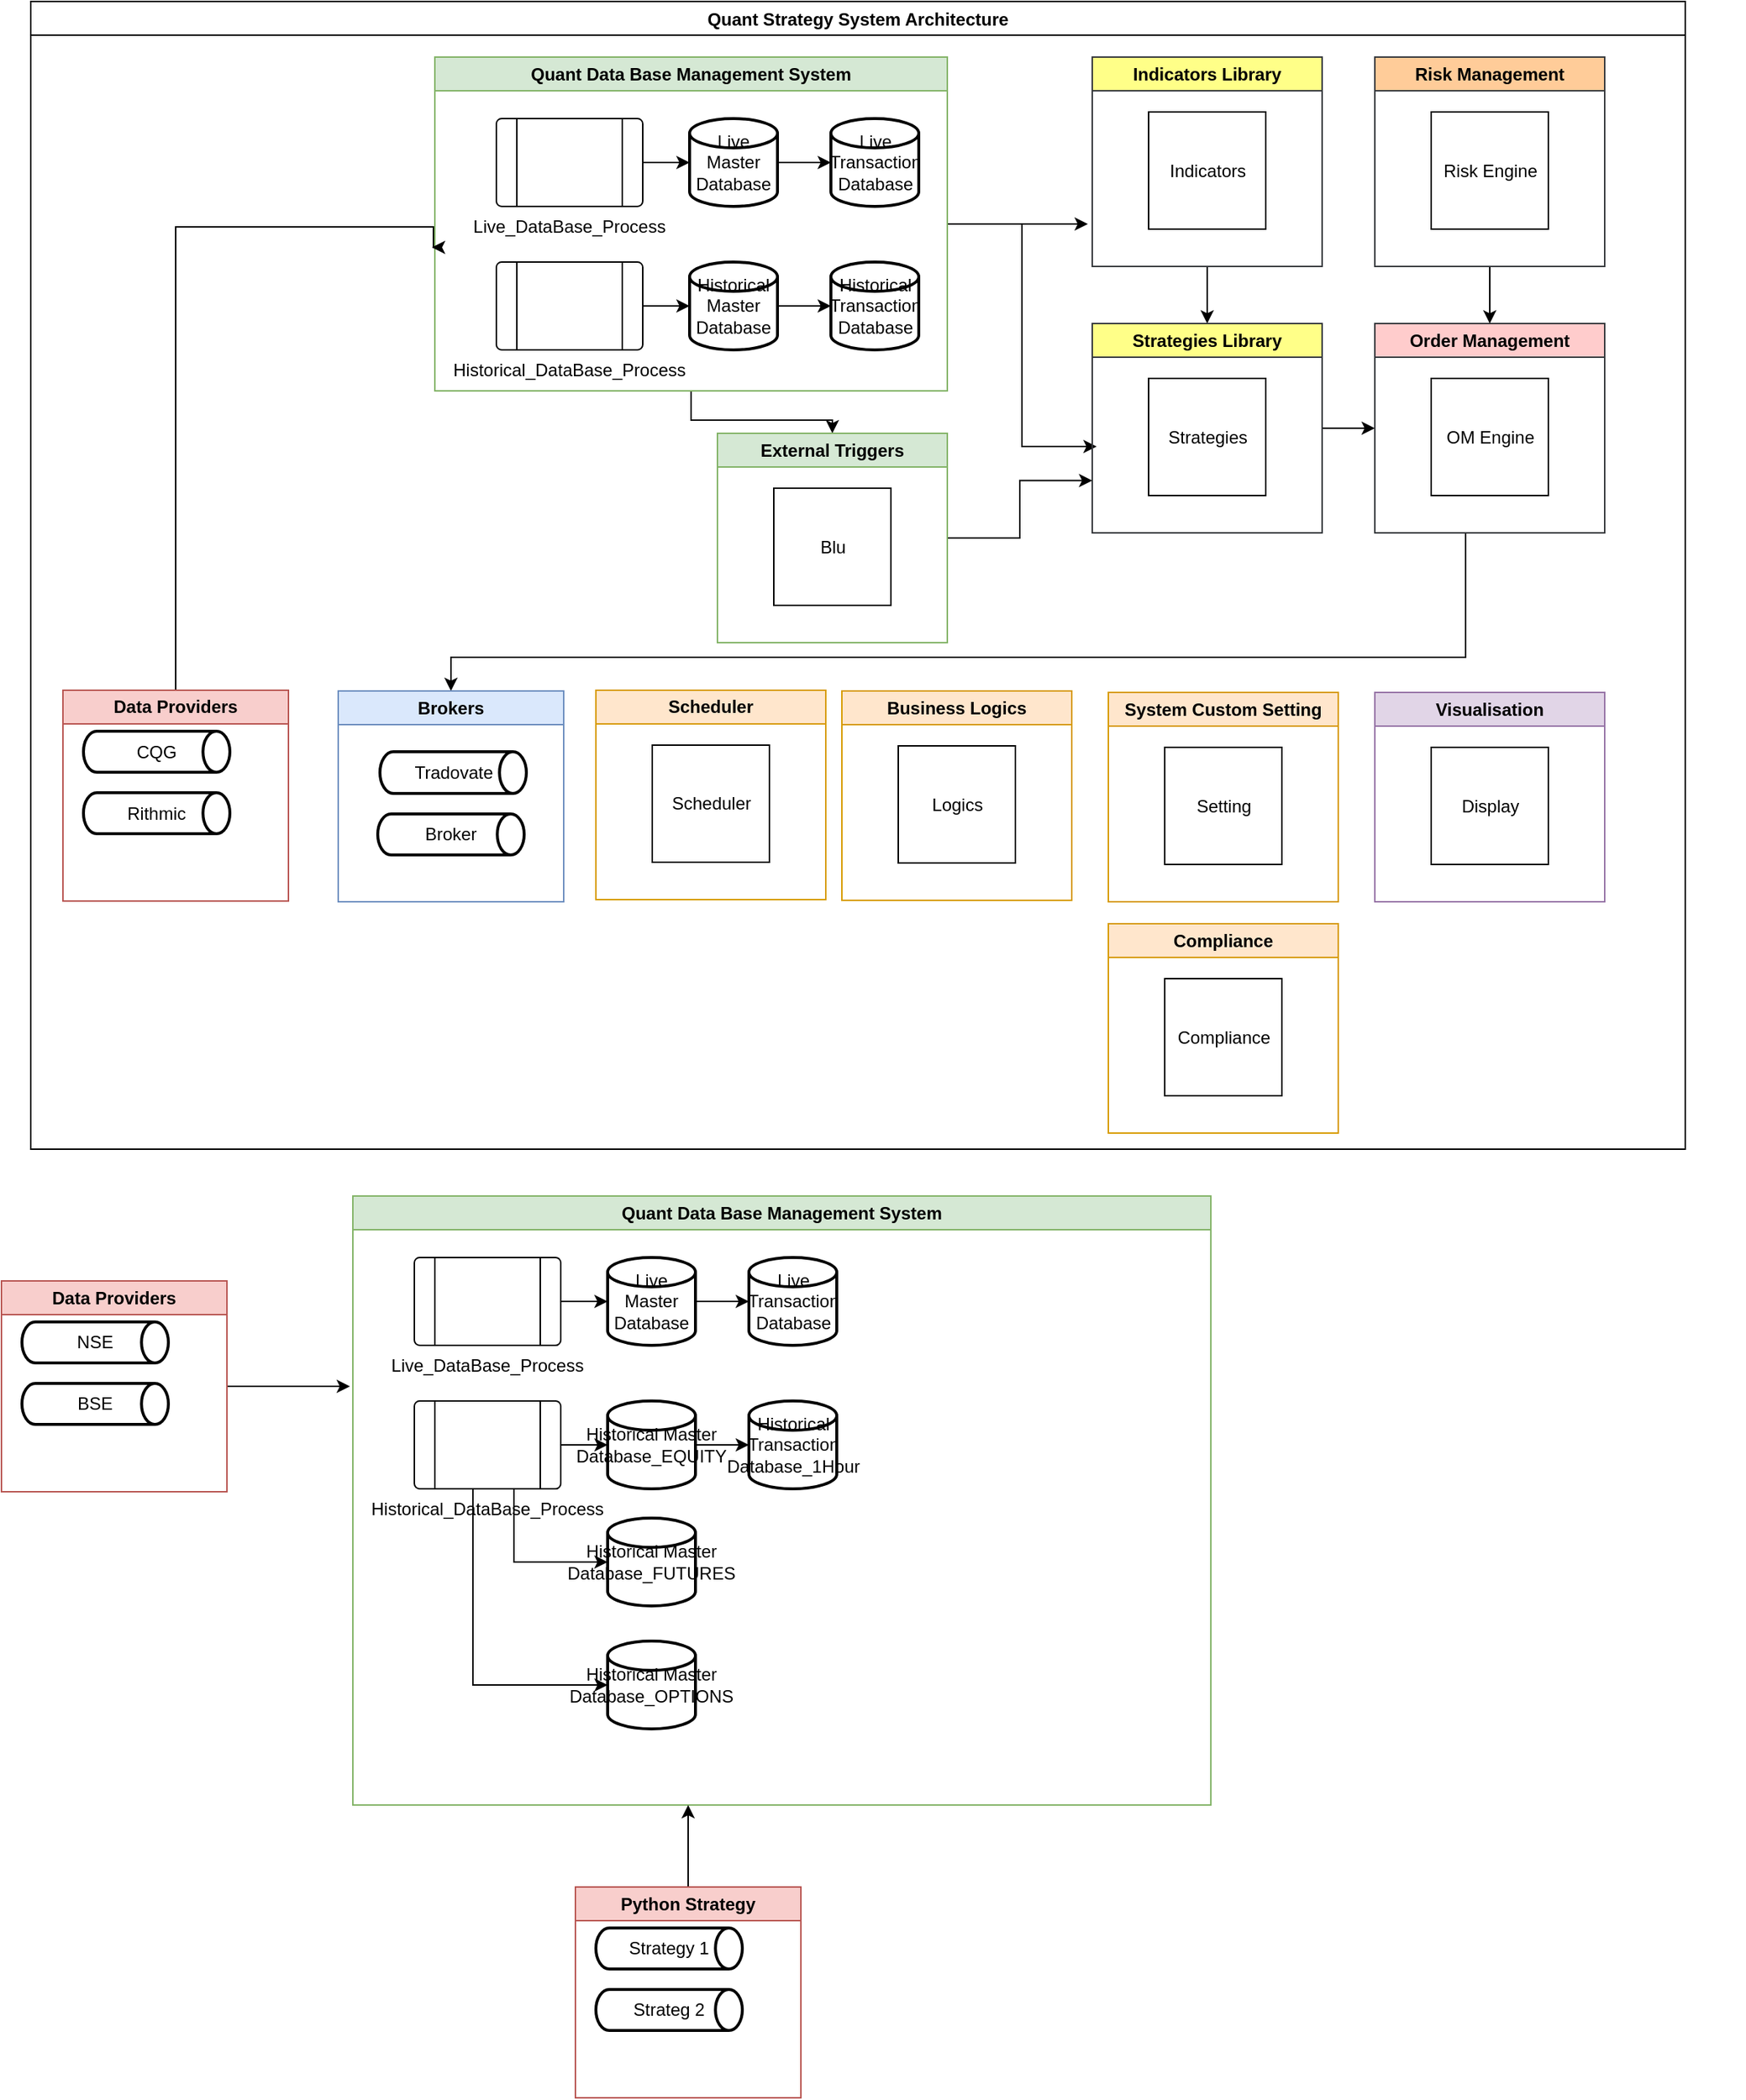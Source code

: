 <mxfile version="21.6.6" type="device" pages="2">
  <diagram name="Page-1" id="z9NtQODFIyljDie6RF3s">
    <mxGraphModel dx="4638" dy="-1395" grid="1" gridSize="14" guides="1" tooltips="1" connect="1" arrows="1" fold="1" page="1" pageScale="1" pageWidth="1169" pageHeight="827" background="none" math="0" shadow="0">
      <root>
        <mxCell id="0" />
        <mxCell id="1" parent="0" />
        <mxCell id="4JMybBDm6BOdl77V-tjp-167" value="Quant Strategy System Architecture" style="swimlane;startSize=23;" parent="1" vertex="1">
          <mxGeometry x="-2318" y="2492" width="1130" height="784" as="geometry" />
        </mxCell>
        <mxCell id="_GVqf8RYyxCbVGc19PC3-47" style="edgeStyle=elbowEdgeStyle;rounded=0;orthogonalLoop=1;jettySize=auto;html=1;exitX=1;exitY=0.5;exitDx=0;exitDy=0;" parent="4JMybBDm6BOdl77V-tjp-167" source="_GVqf8RYyxCbVGc19PC3-64" edge="1">
          <mxGeometry relative="1" as="geometry">
            <mxPoint x="728" y="304" as="targetPoint" />
            <mxPoint x="616" y="167" as="sourcePoint" />
          </mxGeometry>
        </mxCell>
        <mxCell id="_GVqf8RYyxCbVGc19PC3-46" style="edgeStyle=orthogonalEdgeStyle;rounded=0;orthogonalLoop=1;jettySize=auto;html=1;entryX=0.5;entryY=0;entryDx=0;entryDy=0;" parent="4JMybBDm6BOdl77V-tjp-167" source="_GVqf8RYyxCbVGc19PC3-41" target="_GVqf8RYyxCbVGc19PC3-44" edge="1">
          <mxGeometry relative="1" as="geometry" />
        </mxCell>
        <mxCell id="_GVqf8RYyxCbVGc19PC3-41" value="Indicators Library" style="swimlane;whiteSpace=wrap;html=1;fillColor=#ffff88;strokeColor=#36393d;" parent="4JMybBDm6BOdl77V-tjp-167" vertex="1">
          <mxGeometry x="725" y="38" width="157" height="143" as="geometry" />
        </mxCell>
        <mxCell id="_GVqf8RYyxCbVGc19PC3-42" value="Indicators" style="whiteSpace=wrap;html=1;aspect=fixed;" parent="_GVqf8RYyxCbVGc19PC3-41" vertex="1">
          <mxGeometry x="38.5" y="37.5" width="80" height="80" as="geometry" />
        </mxCell>
        <mxCell id="_GVqf8RYyxCbVGc19PC3-53" style="edgeStyle=orthogonalEdgeStyle;rounded=0;orthogonalLoop=1;jettySize=auto;html=1;entryX=0;entryY=0.5;entryDx=0;entryDy=0;" parent="4JMybBDm6BOdl77V-tjp-167" source="_GVqf8RYyxCbVGc19PC3-44" target="_GVqf8RYyxCbVGc19PC3-48" edge="1">
          <mxGeometry relative="1" as="geometry" />
        </mxCell>
        <mxCell id="_GVqf8RYyxCbVGc19PC3-44" value="Strategies Library" style="swimlane;whiteSpace=wrap;html=1;fillColor=#ffff88;strokeColor=#36393d;" parent="4JMybBDm6BOdl77V-tjp-167" vertex="1">
          <mxGeometry x="725" y="220" width="157" height="143" as="geometry" />
        </mxCell>
        <mxCell id="_GVqf8RYyxCbVGc19PC3-45" value="Strategies" style="whiteSpace=wrap;html=1;aspect=fixed;" parent="_GVqf8RYyxCbVGc19PC3-44" vertex="1">
          <mxGeometry x="38.5" y="37.5" width="80" height="80" as="geometry" />
        </mxCell>
        <mxCell id="_GVqf8RYyxCbVGc19PC3-68" style="edgeStyle=orthogonalEdgeStyle;rounded=0;orthogonalLoop=1;jettySize=auto;html=1;entryX=0.5;entryY=0;entryDx=0;entryDy=0;" parent="4JMybBDm6BOdl77V-tjp-167" source="_GVqf8RYyxCbVGc19PC3-48" target="_GVqf8RYyxCbVGc19PC3-66" edge="1">
          <mxGeometry relative="1" as="geometry">
            <Array as="points">
              <mxPoint x="980" y="448" />
              <mxPoint x="287" y="448" />
            </Array>
          </mxGeometry>
        </mxCell>
        <mxCell id="_GVqf8RYyxCbVGc19PC3-48" value="Order Management" style="swimlane;whiteSpace=wrap;html=1;fillColor=#ffcccc;strokeColor=#36393d;" parent="4JMybBDm6BOdl77V-tjp-167" vertex="1">
          <mxGeometry x="918" y="220" width="157" height="143" as="geometry" />
        </mxCell>
        <mxCell id="_GVqf8RYyxCbVGc19PC3-49" value="OM Engine" style="whiteSpace=wrap;html=1;aspect=fixed;" parent="_GVqf8RYyxCbVGc19PC3-48" vertex="1">
          <mxGeometry x="38.5" y="37.5" width="80" height="80" as="geometry" />
        </mxCell>
        <mxCell id="_GVqf8RYyxCbVGc19PC3-54" style="edgeStyle=orthogonalEdgeStyle;rounded=0;orthogonalLoop=1;jettySize=auto;html=1;entryX=0.5;entryY=0;entryDx=0;entryDy=0;" parent="4JMybBDm6BOdl77V-tjp-167" source="_GVqf8RYyxCbVGc19PC3-50" target="_GVqf8RYyxCbVGc19PC3-48" edge="1">
          <mxGeometry relative="1" as="geometry" />
        </mxCell>
        <mxCell id="_GVqf8RYyxCbVGc19PC3-50" value="Risk Management" style="swimlane;whiteSpace=wrap;html=1;fillColor=#ffcc99;strokeColor=#36393d;" parent="4JMybBDm6BOdl77V-tjp-167" vertex="1">
          <mxGeometry x="918" y="38" width="157" height="143" as="geometry" />
        </mxCell>
        <mxCell id="_GVqf8RYyxCbVGc19PC3-51" value="Risk Engine" style="whiteSpace=wrap;html=1;aspect=fixed;" parent="_GVqf8RYyxCbVGc19PC3-50" vertex="1">
          <mxGeometry x="38.5" y="37.5" width="80" height="80" as="geometry" />
        </mxCell>
        <mxCell id="_GVqf8RYyxCbVGc19PC3-63" style="edgeStyle=orthogonalEdgeStyle;rounded=0;orthogonalLoop=1;jettySize=auto;html=1;entryX=0;entryY=0.75;entryDx=0;entryDy=0;" parent="4JMybBDm6BOdl77V-tjp-167" source="_GVqf8RYyxCbVGc19PC3-61" target="_GVqf8RYyxCbVGc19PC3-44" edge="1">
          <mxGeometry relative="1" as="geometry" />
        </mxCell>
        <mxCell id="3FVzlR5ZUDFUJ7q7D7i5-4" style="edgeStyle=orthogonalEdgeStyle;rounded=0;orthogonalLoop=1;jettySize=auto;html=1;" parent="4JMybBDm6BOdl77V-tjp-167" source="_GVqf8RYyxCbVGc19PC3-64" edge="1">
          <mxGeometry relative="1" as="geometry">
            <mxPoint x="722" y="152" as="targetPoint" />
          </mxGeometry>
        </mxCell>
        <mxCell id="3FVzlR5ZUDFUJ7q7D7i5-5" style="edgeStyle=orthogonalEdgeStyle;rounded=0;orthogonalLoop=1;jettySize=auto;html=1;" parent="4JMybBDm6BOdl77V-tjp-167" source="_GVqf8RYyxCbVGc19PC3-64" target="_GVqf8RYyxCbVGc19PC3-61" edge="1">
          <mxGeometry relative="1" as="geometry" />
        </mxCell>
        <mxCell id="_GVqf8RYyxCbVGc19PC3-64" value="Quant Data Base Management System" style="swimlane;whiteSpace=wrap;html=1;fillColor=#d5e8d4;strokeColor=#82b366;" parent="4JMybBDm6BOdl77V-tjp-167" vertex="1">
          <mxGeometry x="276" y="38" width="350" height="228" as="geometry" />
        </mxCell>
        <mxCell id="_GVqf8RYyxCbVGc19PC3-1" value="Historical Master Database" style="strokeWidth=2;html=1;shape=mxgraph.flowchart.database;whiteSpace=wrap;" parent="_GVqf8RYyxCbVGc19PC3-64" vertex="1">
          <mxGeometry x="174" y="140" width="60" height="60" as="geometry" />
        </mxCell>
        <mxCell id="_GVqf8RYyxCbVGc19PC3-3" style="edgeStyle=orthogonalEdgeStyle;rounded=0;orthogonalLoop=1;jettySize=auto;html=1;" parent="_GVqf8RYyxCbVGc19PC3-64" source="_GVqf8RYyxCbVGc19PC3-2" target="_GVqf8RYyxCbVGc19PC3-1" edge="1">
          <mxGeometry relative="1" as="geometry" />
        </mxCell>
        <mxCell id="_GVqf8RYyxCbVGc19PC3-2" value="Historical_DataBase_Process" style="verticalLabelPosition=bottom;verticalAlign=top;html=1;shape=process;whiteSpace=wrap;rounded=1;size=0.14;arcSize=6;" parent="_GVqf8RYyxCbVGc19PC3-64" vertex="1">
          <mxGeometry x="42" y="140" width="100" height="60" as="geometry" />
        </mxCell>
        <mxCell id="_GVqf8RYyxCbVGc19PC3-4" value="Historical Transaction Database" style="strokeWidth=2;html=1;shape=mxgraph.flowchart.database;whiteSpace=wrap;" parent="_GVqf8RYyxCbVGc19PC3-64" vertex="1">
          <mxGeometry x="270.5" y="140" width="60" height="60" as="geometry" />
        </mxCell>
        <mxCell id="_GVqf8RYyxCbVGc19PC3-5" style="edgeStyle=orthogonalEdgeStyle;rounded=0;orthogonalLoop=1;jettySize=auto;html=1;" parent="_GVqf8RYyxCbVGc19PC3-64" source="_GVqf8RYyxCbVGc19PC3-1" target="_GVqf8RYyxCbVGc19PC3-4" edge="1">
          <mxGeometry relative="1" as="geometry" />
        </mxCell>
        <mxCell id="_GVqf8RYyxCbVGc19PC3-10" value="Live Master Database" style="strokeWidth=2;html=1;shape=mxgraph.flowchart.database;whiteSpace=wrap;" parent="_GVqf8RYyxCbVGc19PC3-64" vertex="1">
          <mxGeometry x="174" y="42" width="60" height="60" as="geometry" />
        </mxCell>
        <mxCell id="_GVqf8RYyxCbVGc19PC3-16" style="edgeStyle=orthogonalEdgeStyle;rounded=0;orthogonalLoop=1;jettySize=auto;html=1;" parent="_GVqf8RYyxCbVGc19PC3-64" source="_GVqf8RYyxCbVGc19PC3-11" target="_GVqf8RYyxCbVGc19PC3-10" edge="1">
          <mxGeometry relative="1" as="geometry" />
        </mxCell>
        <mxCell id="_GVqf8RYyxCbVGc19PC3-11" value="Live_DataBase_Process" style="verticalLabelPosition=bottom;verticalAlign=top;html=1;shape=process;whiteSpace=wrap;rounded=1;size=0.14;arcSize=6;" parent="_GVqf8RYyxCbVGc19PC3-64" vertex="1">
          <mxGeometry x="42" y="42" width="100" height="60" as="geometry" />
        </mxCell>
        <mxCell id="_GVqf8RYyxCbVGc19PC3-12" value="Live Transaction Database" style="strokeWidth=2;html=1;shape=mxgraph.flowchart.database;whiteSpace=wrap;" parent="_GVqf8RYyxCbVGc19PC3-64" vertex="1">
          <mxGeometry x="270.5" y="42" width="60" height="60" as="geometry" />
        </mxCell>
        <mxCell id="_GVqf8RYyxCbVGc19PC3-17" style="edgeStyle=orthogonalEdgeStyle;rounded=0;orthogonalLoop=1;jettySize=auto;html=1;" parent="_GVqf8RYyxCbVGc19PC3-64" source="_GVqf8RYyxCbVGc19PC3-10" target="_GVqf8RYyxCbVGc19PC3-12" edge="1">
          <mxGeometry relative="1" as="geometry" />
        </mxCell>
        <mxCell id="_GVqf8RYyxCbVGc19PC3-59" value="Visualisation" style="swimlane;whiteSpace=wrap;html=1;fillColor=#e1d5e7;strokeColor=#9673a6;" parent="4JMybBDm6BOdl77V-tjp-167" vertex="1">
          <mxGeometry x="918" y="472" width="157" height="143" as="geometry" />
        </mxCell>
        <mxCell id="_GVqf8RYyxCbVGc19PC3-60" value="Display" style="whiteSpace=wrap;html=1;aspect=fixed;" parent="_GVqf8RYyxCbVGc19PC3-59" vertex="1">
          <mxGeometry x="38.5" y="37.5" width="80" height="80" as="geometry" />
        </mxCell>
        <mxCell id="_GVqf8RYyxCbVGc19PC3-61" value="External Triggers" style="swimlane;whiteSpace=wrap;html=1;fillColor=#d5e8d4;strokeColor=#82b366;" parent="4JMybBDm6BOdl77V-tjp-167" vertex="1">
          <mxGeometry x="469" y="295" width="157" height="143" as="geometry" />
        </mxCell>
        <mxCell id="_GVqf8RYyxCbVGc19PC3-62" value="Blu" style="whiteSpace=wrap;html=1;aspect=fixed;" parent="_GVqf8RYyxCbVGc19PC3-61" vertex="1">
          <mxGeometry x="38.5" y="37.5" width="80" height="80" as="geometry" />
        </mxCell>
        <mxCell id="_GVqf8RYyxCbVGc19PC3-66" value="Brokers" style="swimlane;whiteSpace=wrap;html=1;fillColor=#dae8fc;strokeColor=#6c8ebf;" parent="4JMybBDm6BOdl77V-tjp-167" vertex="1">
          <mxGeometry x="210" y="471" width="154" height="144" as="geometry" />
        </mxCell>
        <mxCell id="_GVqf8RYyxCbVGc19PC3-55" value="Tradovate" style="strokeWidth=2;html=1;shape=mxgraph.flowchart.direct_data;whiteSpace=wrap;" parent="_GVqf8RYyxCbVGc19PC3-66" vertex="1">
          <mxGeometry x="28.5" y="41.5" width="100" height="28.5" as="geometry" />
        </mxCell>
        <mxCell id="_GVqf8RYyxCbVGc19PC3-57" value="Broker" style="strokeWidth=2;html=1;shape=mxgraph.flowchart.direct_data;whiteSpace=wrap;" parent="_GVqf8RYyxCbVGc19PC3-66" vertex="1">
          <mxGeometry x="27" y="84" width="100" height="28" as="geometry" />
        </mxCell>
        <mxCell id="akV4WqQ1BP_SW6hlo0sK-1" value="System Custom Setting" style="swimlane;whiteSpace=wrap;html=1;fillColor=#ffe6cc;strokeColor=#d79b00;" parent="4JMybBDm6BOdl77V-tjp-167" vertex="1">
          <mxGeometry x="736" y="472" width="157" height="143" as="geometry" />
        </mxCell>
        <mxCell id="akV4WqQ1BP_SW6hlo0sK-2" value="Setting" style="whiteSpace=wrap;html=1;aspect=fixed;" parent="akV4WqQ1BP_SW6hlo0sK-1" vertex="1">
          <mxGeometry x="38.5" y="37.5" width="80" height="80" as="geometry" />
        </mxCell>
        <mxCell id="0IsaKIomLZpJ_qxs0NwQ-2" style="edgeStyle=orthogonalEdgeStyle;rounded=0;orthogonalLoop=1;jettySize=auto;html=1;" parent="4JMybBDm6BOdl77V-tjp-167" source="3FVzlR5ZUDFUJ7q7D7i5-1" edge="1">
          <mxGeometry relative="1" as="geometry">
            <mxPoint x="274" y="168" as="targetPoint" />
            <Array as="points">
              <mxPoint x="99" y="154" />
              <mxPoint x="275" y="154" />
            </Array>
          </mxGeometry>
        </mxCell>
        <mxCell id="3FVzlR5ZUDFUJ7q7D7i5-1" value="Data Providers" style="swimlane;whiteSpace=wrap;html=1;fillColor=#f8cecc;strokeColor=#b85450;" parent="4JMybBDm6BOdl77V-tjp-167" vertex="1">
          <mxGeometry x="22" y="470.5" width="154" height="144" as="geometry" />
        </mxCell>
        <mxCell id="_GVqf8RYyxCbVGc19PC3-6" value="CQG" style="strokeWidth=2;html=1;shape=mxgraph.flowchart.direct_data;whiteSpace=wrap;" parent="3FVzlR5ZUDFUJ7q7D7i5-1" vertex="1">
          <mxGeometry x="14" y="28" width="100" height="28" as="geometry" />
        </mxCell>
        <mxCell id="_GVqf8RYyxCbVGc19PC3-8" value="Rithmic" style="strokeWidth=2;html=1;shape=mxgraph.flowchart.direct_data;whiteSpace=wrap;" parent="3FVzlR5ZUDFUJ7q7D7i5-1" vertex="1">
          <mxGeometry x="14" y="70" width="100" height="28" as="geometry" />
        </mxCell>
        <mxCell id="nXRBeac7oMy2U-mmuYOk-1" value="Business Logics" style="swimlane;whiteSpace=wrap;html=1;fillColor=#ffe6cc;strokeColor=#d79b00;" parent="4JMybBDm6BOdl77V-tjp-167" vertex="1">
          <mxGeometry x="554" y="471" width="157" height="143" as="geometry" />
        </mxCell>
        <mxCell id="nXRBeac7oMy2U-mmuYOk-2" value="Logics" style="whiteSpace=wrap;html=1;aspect=fixed;" parent="nXRBeac7oMy2U-mmuYOk-1" vertex="1">
          <mxGeometry x="38.5" y="37.5" width="80" height="80" as="geometry" />
        </mxCell>
        <mxCell id="IDcKH-9WLxnEUTBFkqlo-1" value="Scheduler" style="swimlane;whiteSpace=wrap;html=1;fillColor=#ffe6cc;strokeColor=#d79b00;" parent="4JMybBDm6BOdl77V-tjp-167" vertex="1">
          <mxGeometry x="386" y="470.5" width="157" height="143" as="geometry" />
        </mxCell>
        <mxCell id="IDcKH-9WLxnEUTBFkqlo-2" value="Scheduler" style="whiteSpace=wrap;html=1;aspect=fixed;" parent="IDcKH-9WLxnEUTBFkqlo-1" vertex="1">
          <mxGeometry x="38.5" y="37.5" width="80" height="80" as="geometry" />
        </mxCell>
        <mxCell id="RiKsR0NbNfb3WAAUQh36-1" value="Compliance" style="swimlane;whiteSpace=wrap;html=1;fillColor=#ffe6cc;strokeColor=#d79b00;" vertex="1" parent="4JMybBDm6BOdl77V-tjp-167">
          <mxGeometry x="736" y="630" width="157" height="143" as="geometry" />
        </mxCell>
        <mxCell id="RiKsR0NbNfb3WAAUQh36-2" value="Compliance" style="whiteSpace=wrap;html=1;aspect=fixed;" vertex="1" parent="RiKsR0NbNfb3WAAUQh36-1">
          <mxGeometry x="38.5" y="37.5" width="80" height="80" as="geometry" />
        </mxCell>
        <mxCell id="HpHKUU7vPVcB2ItyAuGB-20" style="edgeStyle=orthogonalEdgeStyle;rounded=0;orthogonalLoop=1;jettySize=auto;html=1;exitX=0.5;exitY=1;exitDx=0;exitDy=0;" parent="1" edge="1">
          <mxGeometry relative="1" as="geometry">
            <mxPoint x="-1156" y="3531.5" as="sourcePoint" />
            <mxPoint x="-1156" y="3531.5" as="targetPoint" />
          </mxGeometry>
        </mxCell>
        <mxCell id="0IsaKIomLZpJ_qxs0NwQ-3" value="Quant Data Base Management System" style="swimlane;whiteSpace=wrap;html=1;fillColor=#d5e8d4;strokeColor=#82b366;" parent="1" vertex="1">
          <mxGeometry x="-2098" y="3308" width="586" height="416" as="geometry" />
        </mxCell>
        <mxCell id="0IsaKIomLZpJ_qxs0NwQ-4" value="Historical Master Database_EQUITY" style="strokeWidth=2;html=1;shape=mxgraph.flowchart.database;whiteSpace=wrap;" parent="0IsaKIomLZpJ_qxs0NwQ-3" vertex="1">
          <mxGeometry x="174" y="140" width="60" height="60" as="geometry" />
        </mxCell>
        <mxCell id="0IsaKIomLZpJ_qxs0NwQ-5" style="edgeStyle=orthogonalEdgeStyle;rounded=0;orthogonalLoop=1;jettySize=auto;html=1;" parent="0IsaKIomLZpJ_qxs0NwQ-3" source="0IsaKIomLZpJ_qxs0NwQ-6" target="0IsaKIomLZpJ_qxs0NwQ-4" edge="1">
          <mxGeometry relative="1" as="geometry" />
        </mxCell>
        <mxCell id="0IsaKIomLZpJ_qxs0NwQ-19" style="edgeStyle=orthogonalEdgeStyle;rounded=0;orthogonalLoop=1;jettySize=auto;html=1;" parent="0IsaKIomLZpJ_qxs0NwQ-3" source="0IsaKIomLZpJ_qxs0NwQ-6" target="0IsaKIomLZpJ_qxs0NwQ-17" edge="1">
          <mxGeometry relative="1" as="geometry">
            <mxPoint x="92" y="262" as="targetPoint" />
            <Array as="points">
              <mxPoint x="110" y="250" />
            </Array>
          </mxGeometry>
        </mxCell>
        <mxCell id="0IsaKIomLZpJ_qxs0NwQ-20" style="edgeStyle=orthogonalEdgeStyle;rounded=0;orthogonalLoop=1;jettySize=auto;html=1;" parent="0IsaKIomLZpJ_qxs0NwQ-3" source="0IsaKIomLZpJ_qxs0NwQ-6" target="0IsaKIomLZpJ_qxs0NwQ-18" edge="1">
          <mxGeometry relative="1" as="geometry">
            <mxPoint x="92" y="360" as="targetPoint" />
            <Array as="points">
              <mxPoint x="82" y="334" />
            </Array>
          </mxGeometry>
        </mxCell>
        <mxCell id="0IsaKIomLZpJ_qxs0NwQ-6" value="Historical_DataBase_Process" style="verticalLabelPosition=bottom;verticalAlign=top;html=1;shape=process;whiteSpace=wrap;rounded=1;size=0.14;arcSize=6;" parent="0IsaKIomLZpJ_qxs0NwQ-3" vertex="1">
          <mxGeometry x="42" y="140" width="100" height="60" as="geometry" />
        </mxCell>
        <mxCell id="0IsaKIomLZpJ_qxs0NwQ-7" value="Historical Transaction Database_1Hour" style="strokeWidth=2;html=1;shape=mxgraph.flowchart.database;whiteSpace=wrap;" parent="0IsaKIomLZpJ_qxs0NwQ-3" vertex="1">
          <mxGeometry x="270.5" y="140" width="60" height="60" as="geometry" />
        </mxCell>
        <mxCell id="0IsaKIomLZpJ_qxs0NwQ-8" style="edgeStyle=orthogonalEdgeStyle;rounded=0;orthogonalLoop=1;jettySize=auto;html=1;" parent="0IsaKIomLZpJ_qxs0NwQ-3" source="0IsaKIomLZpJ_qxs0NwQ-4" target="0IsaKIomLZpJ_qxs0NwQ-7" edge="1">
          <mxGeometry relative="1" as="geometry" />
        </mxCell>
        <mxCell id="0IsaKIomLZpJ_qxs0NwQ-9" value="Live Master Database" style="strokeWidth=2;html=1;shape=mxgraph.flowchart.database;whiteSpace=wrap;" parent="0IsaKIomLZpJ_qxs0NwQ-3" vertex="1">
          <mxGeometry x="174" y="42" width="60" height="60" as="geometry" />
        </mxCell>
        <mxCell id="0IsaKIomLZpJ_qxs0NwQ-10" style="edgeStyle=orthogonalEdgeStyle;rounded=0;orthogonalLoop=1;jettySize=auto;html=1;" parent="0IsaKIomLZpJ_qxs0NwQ-3" source="0IsaKIomLZpJ_qxs0NwQ-11" target="0IsaKIomLZpJ_qxs0NwQ-9" edge="1">
          <mxGeometry relative="1" as="geometry" />
        </mxCell>
        <mxCell id="0IsaKIomLZpJ_qxs0NwQ-11" value="Live_DataBase_Process" style="verticalLabelPosition=bottom;verticalAlign=top;html=1;shape=process;whiteSpace=wrap;rounded=1;size=0.14;arcSize=6;" parent="0IsaKIomLZpJ_qxs0NwQ-3" vertex="1">
          <mxGeometry x="42" y="42" width="100" height="60" as="geometry" />
        </mxCell>
        <mxCell id="0IsaKIomLZpJ_qxs0NwQ-12" value="Live Transaction Database" style="strokeWidth=2;html=1;shape=mxgraph.flowchart.database;whiteSpace=wrap;" parent="0IsaKIomLZpJ_qxs0NwQ-3" vertex="1">
          <mxGeometry x="270.5" y="42" width="60" height="60" as="geometry" />
        </mxCell>
        <mxCell id="0IsaKIomLZpJ_qxs0NwQ-13" style="edgeStyle=orthogonalEdgeStyle;rounded=0;orthogonalLoop=1;jettySize=auto;html=1;" parent="0IsaKIomLZpJ_qxs0NwQ-3" source="0IsaKIomLZpJ_qxs0NwQ-9" target="0IsaKIomLZpJ_qxs0NwQ-12" edge="1">
          <mxGeometry relative="1" as="geometry" />
        </mxCell>
        <mxCell id="0IsaKIomLZpJ_qxs0NwQ-17" value="Historical Master Database_FUTURES" style="strokeWidth=2;html=1;shape=mxgraph.flowchart.database;whiteSpace=wrap;" parent="0IsaKIomLZpJ_qxs0NwQ-3" vertex="1">
          <mxGeometry x="174" y="220" width="60" height="60" as="geometry" />
        </mxCell>
        <mxCell id="0IsaKIomLZpJ_qxs0NwQ-18" value="Historical Master Database_OPTIONS" style="strokeWidth=2;html=1;shape=mxgraph.flowchart.database;whiteSpace=wrap;" parent="0IsaKIomLZpJ_qxs0NwQ-3" vertex="1">
          <mxGeometry x="174" y="304" width="60" height="60" as="geometry" />
        </mxCell>
        <mxCell id="0IsaKIomLZpJ_qxs0NwQ-21" style="edgeStyle=orthogonalEdgeStyle;rounded=0;orthogonalLoop=1;jettySize=auto;html=1;" parent="1" source="0IsaKIomLZpJ_qxs0NwQ-14" edge="1">
          <mxGeometry relative="1" as="geometry">
            <mxPoint x="-2100" y="3438" as="targetPoint" />
          </mxGeometry>
        </mxCell>
        <mxCell id="0IsaKIomLZpJ_qxs0NwQ-14" value="Data Providers" style="swimlane;whiteSpace=wrap;html=1;fillColor=#f8cecc;strokeColor=#b85450;" parent="1" vertex="1">
          <mxGeometry x="-2338" y="3366" width="154" height="144" as="geometry" />
        </mxCell>
        <mxCell id="0IsaKIomLZpJ_qxs0NwQ-15" value="NSE" style="strokeWidth=2;html=1;shape=mxgraph.flowchart.direct_data;whiteSpace=wrap;" parent="0IsaKIomLZpJ_qxs0NwQ-14" vertex="1">
          <mxGeometry x="14" y="28" width="100" height="28" as="geometry" />
        </mxCell>
        <mxCell id="0IsaKIomLZpJ_qxs0NwQ-16" value="BSE" style="strokeWidth=2;html=1;shape=mxgraph.flowchart.direct_data;whiteSpace=wrap;" parent="0IsaKIomLZpJ_qxs0NwQ-14" vertex="1">
          <mxGeometry x="14" y="70" width="100" height="28" as="geometry" />
        </mxCell>
        <mxCell id="0IsaKIomLZpJ_qxs0NwQ-25" style="edgeStyle=orthogonalEdgeStyle;rounded=0;orthogonalLoop=1;jettySize=auto;html=1;" parent="1" source="0IsaKIomLZpJ_qxs0NwQ-22" edge="1">
          <mxGeometry relative="1" as="geometry">
            <mxPoint x="-1869" y="3724" as="targetPoint" />
          </mxGeometry>
        </mxCell>
        <mxCell id="0IsaKIomLZpJ_qxs0NwQ-22" value="Python Strategy" style="swimlane;whiteSpace=wrap;html=1;fillColor=#f8cecc;strokeColor=#b85450;" parent="1" vertex="1">
          <mxGeometry x="-1946" y="3780" width="154" height="144" as="geometry" />
        </mxCell>
        <mxCell id="0IsaKIomLZpJ_qxs0NwQ-23" value="Strategy 1" style="strokeWidth=2;html=1;shape=mxgraph.flowchart.direct_data;whiteSpace=wrap;" parent="0IsaKIomLZpJ_qxs0NwQ-22" vertex="1">
          <mxGeometry x="14" y="28" width="100" height="28" as="geometry" />
        </mxCell>
        <mxCell id="0IsaKIomLZpJ_qxs0NwQ-24" value="Strateg 2" style="strokeWidth=2;html=1;shape=mxgraph.flowchart.direct_data;whiteSpace=wrap;" parent="0IsaKIomLZpJ_qxs0NwQ-22" vertex="1">
          <mxGeometry x="14" y="70" width="100" height="28" as="geometry" />
        </mxCell>
      </root>
    </mxGraphModel>
  </diagram>
  <diagram id="Q0N0Hpf2H3HWIhxnzmMR" name="Page-2">
    <mxGraphModel dx="1321" dy="678" grid="1" gridSize="10" guides="1" tooltips="1" connect="1" arrows="1" fold="1" page="1" pageScale="1" pageWidth="1169" pageHeight="827" math="0" shadow="0">
      <root>
        <mxCell id="0" />
        <mxCell id="1" parent="0" />
      </root>
    </mxGraphModel>
  </diagram>
</mxfile>
